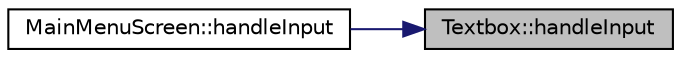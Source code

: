 digraph "Textbox::handleInput"
{
 // LATEX_PDF_SIZE
  edge [fontname="Helvetica",fontsize="10",labelfontname="Helvetica",labelfontsize="10"];
  node [fontname="Helvetica",fontsize="10",shape=record];
  rankdir="RL";
  Node1 [label="Textbox::handleInput",height=0.2,width=0.4,color="black", fillcolor="grey75", style="filled", fontcolor="black",tooltip=" "];
  Node1 -> Node2 [dir="back",color="midnightblue",fontsize="10",style="solid",fontname="Helvetica"];
  Node2 [label="MainMenuScreen::handleInput",height=0.2,width=0.4,color="black", fillcolor="white", style="filled",URL="$class_main_menu_screen.html#ab380121784f84f35d660a306dadc0e89",tooltip=" "];
}
